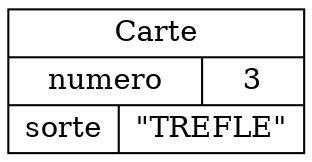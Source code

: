 digraph "Carte" {
graph ["rankdir"="LR","compound"="true","ranksep"="1.0","nodesep"="1.0"]
"/" ["label"="<_C>Carte|{numero|3}|{sorte|\"TREFLE\"}","style"="filled","fillcolor"="white","shape"="record"]
}